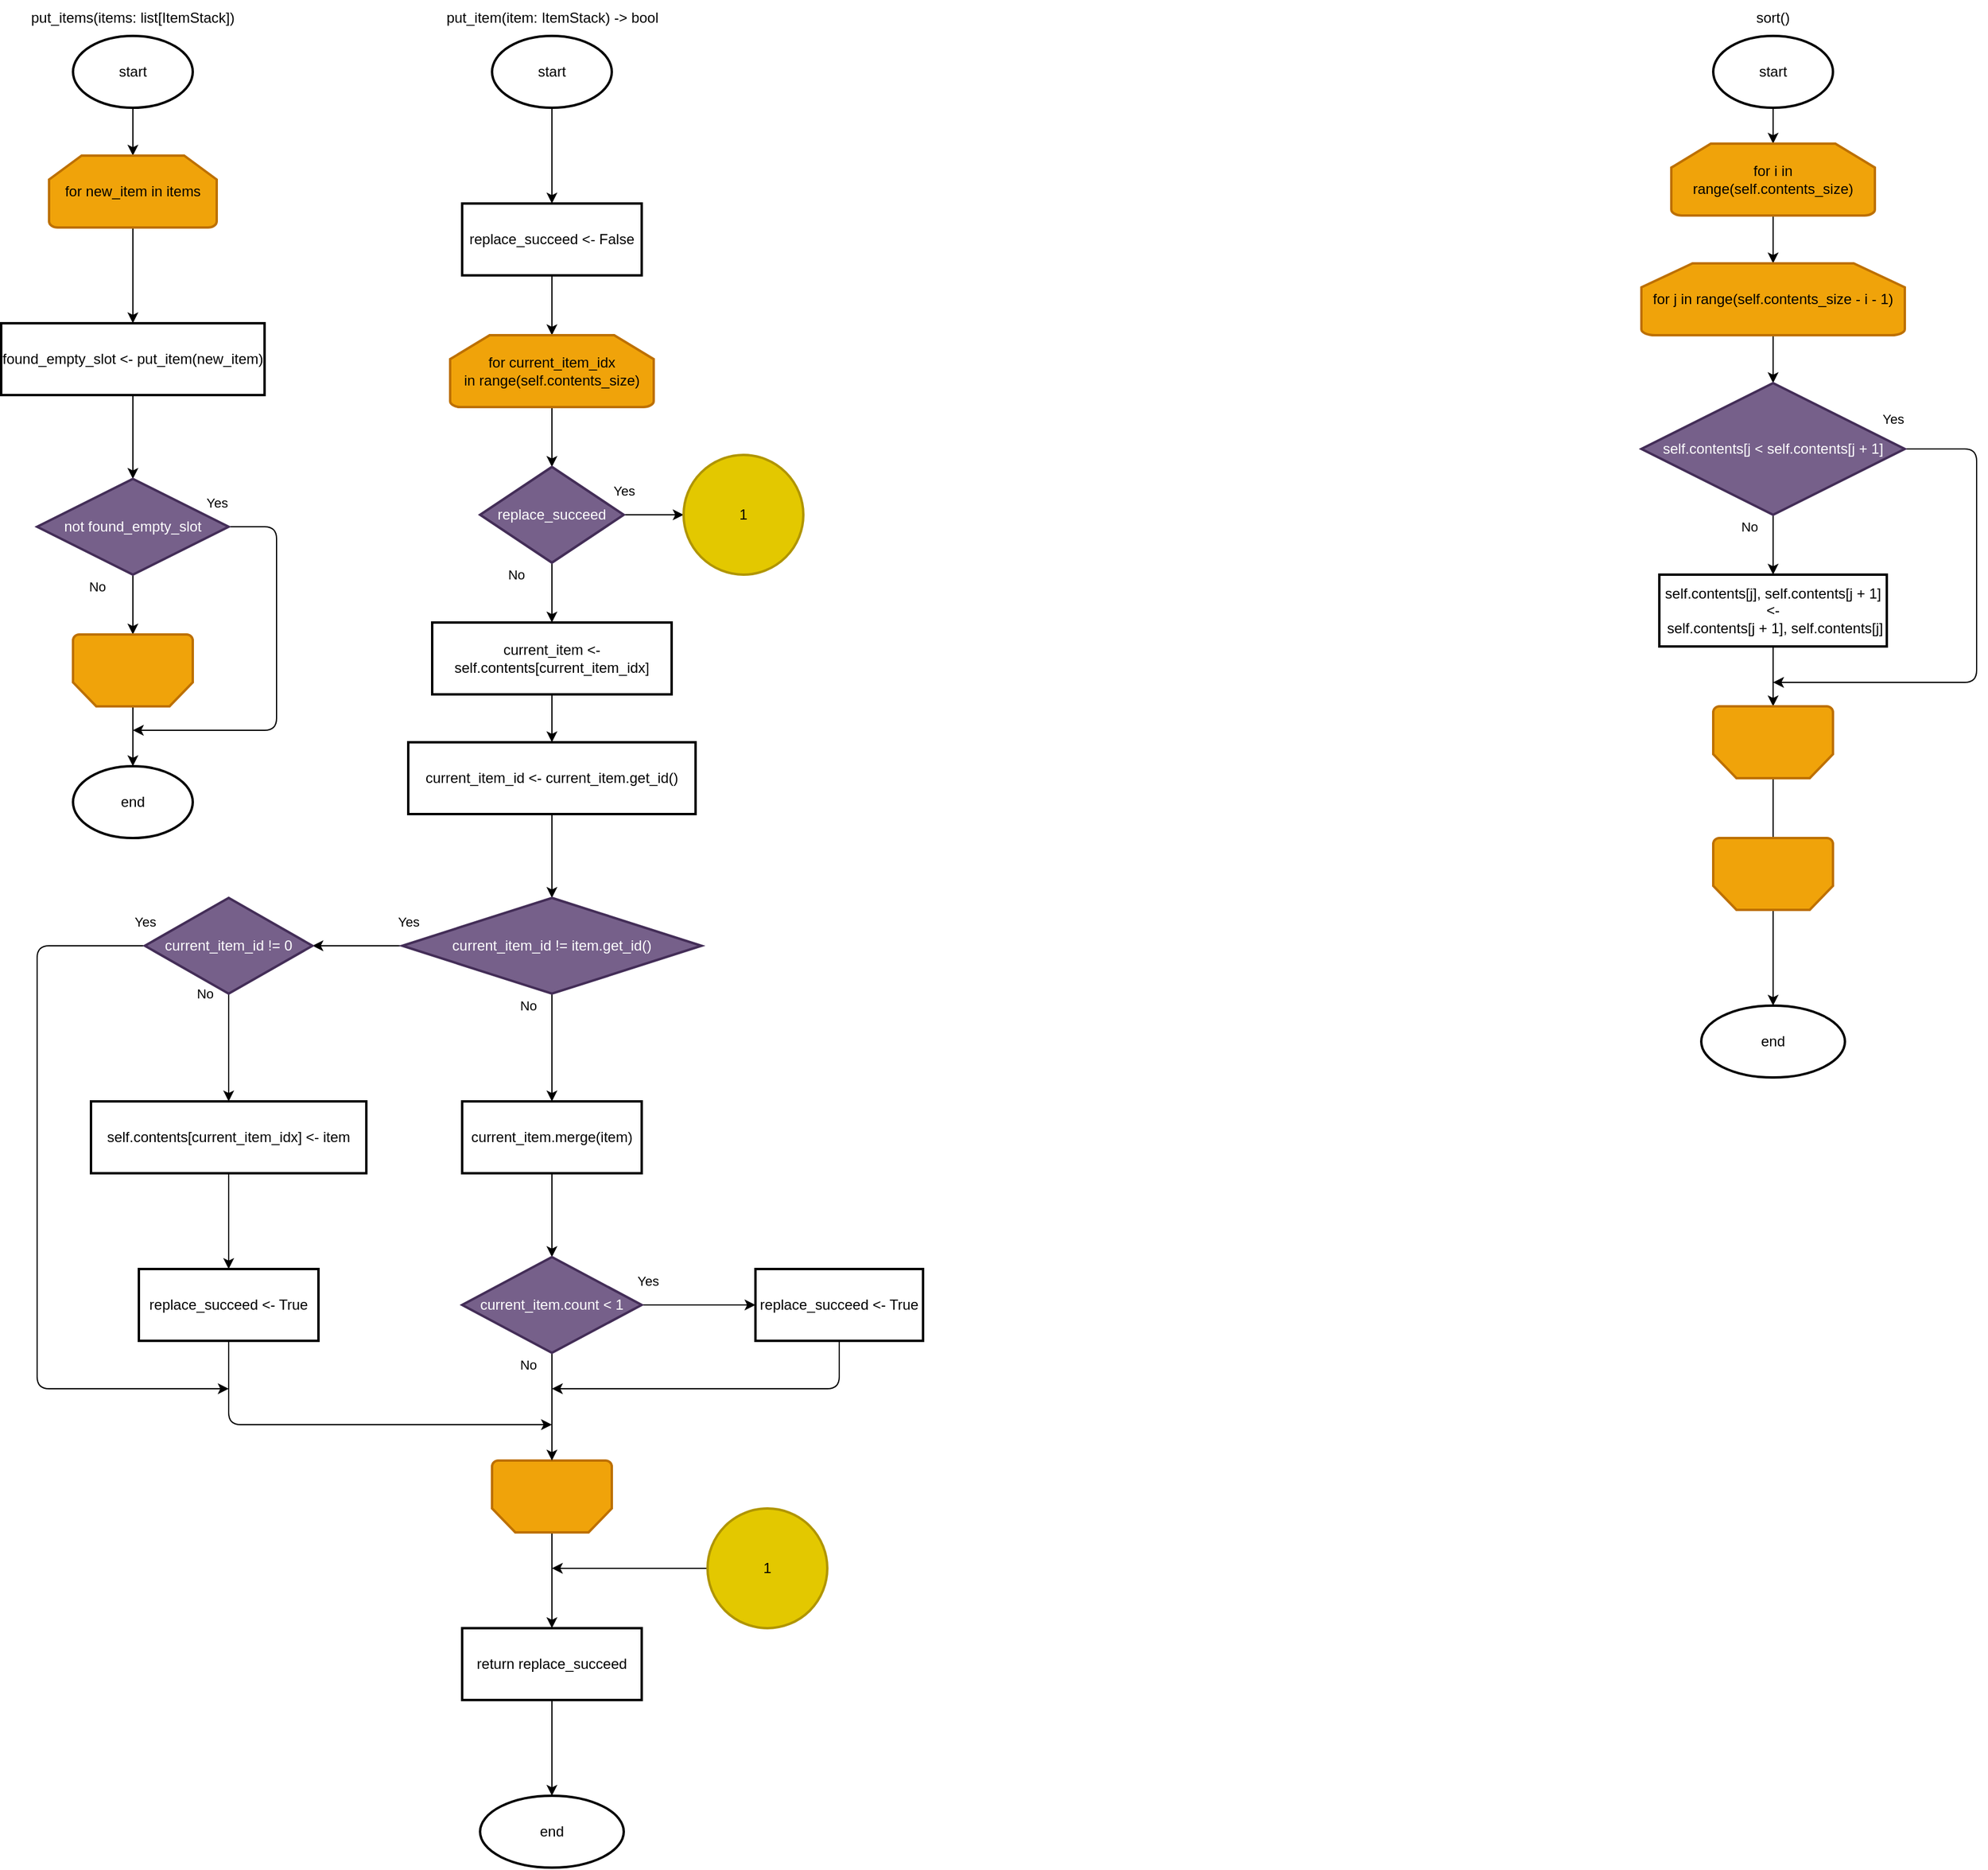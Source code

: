 <mxfile>
    <diagram id="w0V7NFNBufqjU6J19wqj" name="Page-1">
        <mxGraphModel dx="1118" dy="310" grid="1" gridSize="10" guides="1" tooltips="1" connect="1" arrows="1" fold="1" page="1" pageScale="1" pageWidth="850" pageHeight="1100" math="0" shadow="0">
            <root>
                <mxCell id="0"/>
                <mxCell id="1" parent="0"/>
                <mxCell id="75" style="edgeStyle=none;html=1;entryX=0.5;entryY=0;entryDx=0;entryDy=0;entryPerimeter=0;" parent="1" source="2" target="74" edge="1">
                    <mxGeometry relative="1" as="geometry"/>
                </mxCell>
                <mxCell id="2" value="start" style="strokeWidth=2;html=1;shape=mxgraph.flowchart.start_1;whiteSpace=wrap;" parent="1" vertex="1">
                    <mxGeometry x="80" y="80" width="100" height="60" as="geometry"/>
                </mxCell>
                <mxCell id="3" value="put_items(items: list[ItemStack])" style="text;html=1;strokeColor=none;fillColor=none;align=center;verticalAlign=middle;whiteSpace=wrap;rounded=0;" parent="1" vertex="1">
                    <mxGeometry x="35" y="50" width="190" height="30" as="geometry"/>
                </mxCell>
                <mxCell id="4" value="sort()" style="text;html=1;strokeColor=none;fillColor=none;align=center;verticalAlign=middle;whiteSpace=wrap;rounded=0;" parent="1" vertex="1">
                    <mxGeometry x="1470" y="50" width="60" height="30" as="geometry"/>
                </mxCell>
                <mxCell id="9" style="edgeStyle=none;html=1;entryX=0.5;entryY=0;entryDx=0;entryDy=0;entryPerimeter=0;" parent="1" source="5" target="6" edge="1">
                    <mxGeometry relative="1" as="geometry"/>
                </mxCell>
                <mxCell id="5" value="start" style="strokeWidth=2;html=1;shape=mxgraph.flowchart.start_1;whiteSpace=wrap;" parent="1" vertex="1">
                    <mxGeometry x="1450" y="80" width="100" height="60" as="geometry"/>
                </mxCell>
                <mxCell id="11" style="edgeStyle=none;html=1;entryX=0.5;entryY=0;entryDx=0;entryDy=0;entryPerimeter=0;" parent="1" source="6" target="10" edge="1">
                    <mxGeometry relative="1" as="geometry"/>
                </mxCell>
                <mxCell id="6" value="for i in range(self.contents_size)" style="strokeWidth=2;html=1;shape=mxgraph.flowchart.loop_limit;whiteSpace=wrap;fillColor=#f0a30a;fontColor=#000000;strokeColor=#BD7000;" parent="1" vertex="1">
                    <mxGeometry x="1415" y="170" width="170" height="60" as="geometry"/>
                </mxCell>
                <mxCell id="13" value="" style="edgeStyle=none;html=1;" parent="1" source="10" target="12" edge="1">
                    <mxGeometry relative="1" as="geometry"/>
                </mxCell>
                <mxCell id="10" value="for j in range(self.contents_size - i - 1)" style="strokeWidth=2;html=1;shape=mxgraph.flowchart.loop_limit;whiteSpace=wrap;fillColor=#f0a30a;fontColor=#000000;strokeColor=#BD7000;" parent="1" vertex="1">
                    <mxGeometry x="1390" y="270" width="220" height="60" as="geometry"/>
                </mxCell>
                <mxCell id="15" value="No" style="edgeStyle=none;html=1;" parent="1" source="12" target="14" edge="1">
                    <mxGeometry x="-0.6" y="-20" relative="1" as="geometry">
                        <mxPoint as="offset"/>
                    </mxGeometry>
                </mxCell>
                <mxCell id="20" value="Yes" style="edgeStyle=orthogonalEdgeStyle;html=1;" parent="1" source="12" edge="1">
                    <mxGeometry x="-1" y="27" relative="1" as="geometry">
                        <mxPoint x="1500" y="620" as="targetPoint"/>
                        <Array as="points">
                            <mxPoint x="1670" y="425"/>
                        </Array>
                        <mxPoint x="-10" y="2" as="offset"/>
                    </mxGeometry>
                </mxCell>
                <mxCell id="12" value="self.contents[j &amp;lt; self.contents[j + 1]" style="rhombus;whiteSpace=wrap;html=1;strokeWidth=2;fillColor=#76608a;fontColor=#ffffff;strokeColor=#432D57;" parent="1" vertex="1">
                    <mxGeometry x="1390" y="370" width="220" height="110" as="geometry"/>
                </mxCell>
                <mxCell id="17" style="edgeStyle=none;html=1;entryX=0.5;entryY=1;entryDx=0;entryDy=0;entryPerimeter=0;" parent="1" source="14" target="16" edge="1">
                    <mxGeometry relative="1" as="geometry"/>
                </mxCell>
                <mxCell id="14" value="self.contents[j], self.contents[j + 1] &amp;lt;-&lt;br&gt;&amp;nbsp;self.contents[j + 1], self.contents[j]" style="whiteSpace=wrap;html=1;strokeWidth=2;" parent="1" vertex="1">
                    <mxGeometry x="1405" y="530" width="190" height="60" as="geometry"/>
                </mxCell>
                <mxCell id="19" style="edgeStyle=none;html=1;entryX=0.5;entryY=0;entryDx=0;entryDy=0;entryPerimeter=0;" parent="1" source="16" target="18" edge="1">
                    <mxGeometry relative="1" as="geometry"/>
                </mxCell>
                <mxCell id="16" value="" style="strokeWidth=2;html=1;shape=mxgraph.flowchart.loop_limit;whiteSpace=wrap;rotation=-180;fillColor=#f0a30a;fontColor=#000000;strokeColor=#BD7000;" parent="1" vertex="1">
                    <mxGeometry x="1450" y="640" width="100" height="60" as="geometry"/>
                </mxCell>
                <mxCell id="22" value="" style="edgeStyle=orthogonalEdgeStyle;html=1;" parent="1" source="18" target="21" edge="1">
                    <mxGeometry relative="1" as="geometry"/>
                </mxCell>
                <mxCell id="18" value="" style="strokeWidth=2;html=1;shape=mxgraph.flowchart.loop_limit;whiteSpace=wrap;rotation=-180;fillColor=#f0a30a;fontColor=#000000;strokeColor=#BD7000;" parent="1" vertex="1">
                    <mxGeometry x="1450" y="750" width="100" height="60" as="geometry"/>
                </mxCell>
                <mxCell id="21" value="end" style="ellipse;whiteSpace=wrap;html=1;strokeWidth=2;" parent="1" vertex="1">
                    <mxGeometry x="1440" y="890" width="120" height="60" as="geometry"/>
                </mxCell>
                <mxCell id="57" value="" style="edgeStyle=none;html=1;" parent="1" source="54" target="56" edge="1">
                    <mxGeometry relative="1" as="geometry"/>
                </mxCell>
                <mxCell id="54" value="start" style="strokeWidth=2;html=1;shape=mxgraph.flowchart.start_1;whiteSpace=wrap;" parent="1" vertex="1">
                    <mxGeometry x="430" y="80" width="100" height="60" as="geometry"/>
                </mxCell>
                <mxCell id="55" value="put_item(item: ItemStack) -&amp;gt; bool" style="text;html=1;strokeColor=none;fillColor=none;align=center;verticalAlign=middle;whiteSpace=wrap;rounded=0;" parent="1" vertex="1">
                    <mxGeometry x="387.5" y="50" width="185" height="30" as="geometry"/>
                </mxCell>
                <mxCell id="59" style="edgeStyle=none;html=1;entryX=0.5;entryY=0;entryDx=0;entryDy=0;entryPerimeter=0;" parent="1" source="56" target="58" edge="1">
                    <mxGeometry relative="1" as="geometry"/>
                </mxCell>
                <mxCell id="56" value="replace_succeed &amp;lt;- False" style="whiteSpace=wrap;html=1;strokeWidth=2;" parent="1" vertex="1">
                    <mxGeometry x="405" y="220" width="150" height="60" as="geometry"/>
                </mxCell>
                <mxCell id="88" value="" style="edgeStyle=orthogonalEdgeStyle;html=1;" parent="1" source="58" target="87" edge="1">
                    <mxGeometry relative="1" as="geometry"/>
                </mxCell>
                <mxCell id="58" value="for current_item_idx&lt;br&gt;in range(self.contents_size)" style="strokeWidth=2;html=1;shape=mxgraph.flowchart.loop_limit;whiteSpace=wrap;fillColor=#f0a30a;fontColor=#000000;strokeColor=#BD7000;" parent="1" vertex="1">
                    <mxGeometry x="395" y="330" width="170" height="60" as="geometry"/>
                </mxCell>
                <mxCell id="95" value="" style="edgeStyle=none;html=1;" parent="1" source="60" target="94" edge="1">
                    <mxGeometry relative="1" as="geometry"/>
                </mxCell>
                <mxCell id="60" value="current_item_id &amp;lt;- current_item.get_id()" style="whiteSpace=wrap;html=1;strokeWidth=2;" parent="1" vertex="1">
                    <mxGeometry x="360" y="670" width="240" height="60" as="geometry"/>
                </mxCell>
                <mxCell id="71" value="" style="edgeStyle=none;html=1;" parent="1" source="68" target="70" edge="1">
                    <mxGeometry relative="1" as="geometry"/>
                </mxCell>
                <mxCell id="68" value="" style="strokeWidth=2;html=1;shape=mxgraph.flowchart.loop_limit;whiteSpace=wrap;rotation=-180;fillColor=#f0a30a;fontColor=#000000;strokeColor=#BD7000;" parent="1" vertex="1">
                    <mxGeometry x="430" y="1270" width="100" height="60" as="geometry"/>
                </mxCell>
                <mxCell id="73" value="" style="edgeStyle=none;html=1;" parent="1" source="70" target="72" edge="1">
                    <mxGeometry relative="1" as="geometry"/>
                </mxCell>
                <mxCell id="70" value="return replace_succeed" style="whiteSpace=wrap;html=1;strokeWidth=2;" parent="1" vertex="1">
                    <mxGeometry x="405" y="1410" width="150" height="60" as="geometry"/>
                </mxCell>
                <mxCell id="72" value="end" style="ellipse;whiteSpace=wrap;html=1;strokeWidth=2;" parent="1" vertex="1">
                    <mxGeometry x="420" y="1550" width="120" height="60" as="geometry"/>
                </mxCell>
                <mxCell id="77" value="" style="edgeStyle=none;html=1;" parent="1" source="74" target="76" edge="1">
                    <mxGeometry relative="1" as="geometry"/>
                </mxCell>
                <mxCell id="74" value="for new_item in items" style="strokeWidth=2;html=1;shape=mxgraph.flowchart.loop_limit;whiteSpace=wrap;fillColor=#f0a30a;fontColor=#000000;strokeColor=#BD7000;" parent="1" vertex="1">
                    <mxGeometry x="60" y="180" width="140" height="60" as="geometry"/>
                </mxCell>
                <mxCell id="79" value="" style="edgeStyle=none;html=1;" parent="1" source="76" target="78" edge="1">
                    <mxGeometry relative="1" as="geometry"/>
                </mxCell>
                <mxCell id="76" value="found_empty_slot &amp;lt;- put_item(new_item)" style="whiteSpace=wrap;html=1;strokeWidth=2;" parent="1" vertex="1">
                    <mxGeometry x="20" y="320" width="220" height="60" as="geometry"/>
                </mxCell>
                <mxCell id="84" value="Yes" style="edgeStyle=orthogonalEdgeStyle;html=1;" parent="1" source="78" edge="1">
                    <mxGeometry x="-1" y="22" relative="1" as="geometry">
                        <mxPoint x="130" y="660" as="targetPoint"/>
                        <Array as="points">
                            <mxPoint x="250" y="490"/>
                        </Array>
                        <mxPoint x="-10" y="2" as="offset"/>
                    </mxGeometry>
                </mxCell>
                <mxCell id="85" value="No" style="edgeStyle=orthogonalEdgeStyle;html=1;entryX=0.5;entryY=1;entryDx=0;entryDy=0;entryPerimeter=0;" parent="1" source="78" target="80" edge="1">
                    <mxGeometry x="-0.6" y="-30" relative="1" as="geometry">
                        <mxPoint as="offset"/>
                    </mxGeometry>
                </mxCell>
                <mxCell id="78" value="not found_empty_slot" style="rhombus;whiteSpace=wrap;html=1;strokeWidth=2;fillColor=#76608a;fontColor=#ffffff;strokeColor=#432D57;" parent="1" vertex="1">
                    <mxGeometry x="50" y="450" width="160" height="80" as="geometry"/>
                </mxCell>
                <mxCell id="83" style="edgeStyle=none;html=1;entryX=0.5;entryY=0;entryDx=0;entryDy=0;entryPerimeter=0;" parent="1" source="80" target="82" edge="1">
                    <mxGeometry relative="1" as="geometry"/>
                </mxCell>
                <mxCell id="80" value="" style="strokeWidth=2;html=1;shape=mxgraph.flowchart.loop_limit;whiteSpace=wrap;rotation=-180;fillColor=#f0a30a;fontColor=#000000;strokeColor=#BD7000;" parent="1" vertex="1">
                    <mxGeometry x="80" y="580" width="100" height="60" as="geometry"/>
                </mxCell>
                <mxCell id="82" value="end" style="strokeWidth=2;html=1;shape=mxgraph.flowchart.start_1;whiteSpace=wrap;" parent="1" vertex="1">
                    <mxGeometry x="80" y="690" width="100" height="60" as="geometry"/>
                </mxCell>
                <mxCell id="89" value="No" style="edgeStyle=orthogonalEdgeStyle;html=1;entryX=0.5;entryY=0;entryDx=0;entryDy=0;" parent="1" source="87" target="107" edge="1">
                    <mxGeometry x="-0.6" y="-30" relative="1" as="geometry">
                        <mxPoint as="offset"/>
                        <mxPoint x="480" y="570" as="targetPoint"/>
                    </mxGeometry>
                </mxCell>
                <mxCell id="90" value="Yes" style="edgeStyle=orthogonalEdgeStyle;html=1;entryX=0;entryY=0.5;entryDx=0;entryDy=0;entryPerimeter=0;" parent="1" source="87" target="91" edge="1">
                    <mxGeometry x="-1" y="20" relative="1" as="geometry">
                        <mxPoint x="590" y="480" as="targetPoint"/>
                        <mxPoint as="offset"/>
                    </mxGeometry>
                </mxCell>
                <mxCell id="87" value="replace_succeed" style="rhombus;whiteSpace=wrap;html=1;fillColor=#76608a;strokeColor=#432D57;fontColor=#ffffff;strokeWidth=2;" parent="1" vertex="1">
                    <mxGeometry x="420" y="440" width="120" height="80" as="geometry"/>
                </mxCell>
                <mxCell id="91" value="1" style="strokeWidth=2;html=1;shape=mxgraph.flowchart.start_2;whiteSpace=wrap;fillColor=#e3c800;fontColor=#000000;strokeColor=#B09500;" parent="1" vertex="1">
                    <mxGeometry x="590" y="430" width="100" height="100" as="geometry"/>
                </mxCell>
                <mxCell id="93" style="edgeStyle=orthogonalEdgeStyle;html=1;" parent="1" source="92" edge="1">
                    <mxGeometry relative="1" as="geometry">
                        <mxPoint x="480" y="1360" as="targetPoint"/>
                    </mxGeometry>
                </mxCell>
                <mxCell id="92" value="1" style="strokeWidth=2;html=1;shape=mxgraph.flowchart.start_2;whiteSpace=wrap;fillColor=#e3c800;fontColor=#000000;strokeColor=#B09500;" parent="1" vertex="1">
                    <mxGeometry x="610" y="1310" width="100" height="100" as="geometry"/>
                </mxCell>
                <mxCell id="136" value="Yes" style="edgeStyle=none;html=1;entryX=1;entryY=0.5;entryDx=0;entryDy=0;" parent="1" source="94" target="96" edge="1">
                    <mxGeometry x="-1" y="-21" relative="1" as="geometry">
                        <mxPoint x="5" y="1" as="offset"/>
                    </mxGeometry>
                </mxCell>
                <mxCell id="141" value="No" style="edgeStyle=none;html=1;" edge="1" parent="1" source="94" target="140">
                    <mxGeometry x="-0.778" y="-20" relative="1" as="geometry">
                        <mxPoint as="offset"/>
                    </mxGeometry>
                </mxCell>
                <mxCell id="94" value="current_item_id != item.get_id()" style="rhombus;whiteSpace=wrap;html=1;strokeWidth=2;fillColor=#76608a;fontColor=#ffffff;strokeColor=#432D57;" parent="1" vertex="1">
                    <mxGeometry x="355" y="800" width="250" height="80" as="geometry"/>
                </mxCell>
                <mxCell id="99" value="No" style="edgeStyle=none;html=1;" parent="1" source="96" target="98" edge="1">
                    <mxGeometry x="-1" y="-20" relative="1" as="geometry">
                        <mxPoint as="offset"/>
                    </mxGeometry>
                </mxCell>
                <mxCell id="104" value="Yes" style="edgeStyle=orthogonalEdgeStyle;html=1;" parent="1" source="96" edge="1">
                    <mxGeometry x="-1" y="-20" relative="1" as="geometry">
                        <mxPoint x="210" y="1210" as="targetPoint"/>
                        <Array as="points">
                            <mxPoint x="50" y="840"/>
                        </Array>
                        <mxPoint as="offset"/>
                    </mxGeometry>
                </mxCell>
                <mxCell id="96" value="current_item_id != 0" style="rhombus;whiteSpace=wrap;html=1;strokeWidth=2;fillColor=#76608a;fontColor=#ffffff;strokeColor=#432D57;" parent="1" vertex="1">
                    <mxGeometry x="140" y="800" width="140" height="80" as="geometry"/>
                </mxCell>
                <mxCell id="101" value="" style="edgeStyle=none;html=1;" parent="1" source="98" target="100" edge="1">
                    <mxGeometry relative="1" as="geometry"/>
                </mxCell>
                <mxCell id="98" value="self.contents[current_item_idx] &amp;lt;- item" style="whiteSpace=wrap;html=1;strokeWidth=2;" parent="1" vertex="1">
                    <mxGeometry x="95" y="970" width="230" height="60" as="geometry"/>
                </mxCell>
                <mxCell id="139" style="edgeStyle=orthogonalEdgeStyle;html=1;" parent="1" source="100" edge="1">
                    <mxGeometry relative="1" as="geometry">
                        <mxPoint x="480" y="1240" as="targetPoint"/>
                        <Array as="points">
                            <mxPoint x="210" y="1240"/>
                            <mxPoint x="480" y="1240"/>
                        </Array>
                    </mxGeometry>
                </mxCell>
                <mxCell id="100" value="replace_succeed &amp;lt;- True" style="whiteSpace=wrap;html=1;strokeWidth=2;" parent="1" vertex="1">
                    <mxGeometry x="135" y="1110" width="150" height="60" as="geometry"/>
                </mxCell>
                <mxCell id="109" style="edgeStyle=none;html=1;entryX=0.5;entryY=0;entryDx=0;entryDy=0;" parent="1" source="107" target="60" edge="1">
                    <mxGeometry relative="1" as="geometry"/>
                </mxCell>
                <mxCell id="107" value="current_item &amp;lt;- self.contents[current_item_idx]" style="whiteSpace=wrap;html=1;strokeWidth=2;" parent="1" vertex="1">
                    <mxGeometry x="380" y="570" width="200" height="60" as="geometry"/>
                </mxCell>
                <mxCell id="143" value="" style="edgeStyle=none;html=1;" edge="1" parent="1" source="140" target="142">
                    <mxGeometry relative="1" as="geometry"/>
                </mxCell>
                <mxCell id="140" value="current_item.merge(item)" style="whiteSpace=wrap;html=1;strokeWidth=2;" vertex="1" parent="1">
                    <mxGeometry x="405" y="970" width="150" height="60" as="geometry"/>
                </mxCell>
                <mxCell id="145" value="Yes" style="edgeStyle=none;html=1;" edge="1" parent="1" source="142" target="144">
                    <mxGeometry x="-0.895" y="20" relative="1" as="geometry">
                        <mxPoint as="offset"/>
                    </mxGeometry>
                </mxCell>
                <mxCell id="146" value="No" style="edgeStyle=none;html=1;entryX=0.5;entryY=1;entryDx=0;entryDy=0;entryPerimeter=0;" edge="1" parent="1" source="142" target="68">
                    <mxGeometry x="-0.778" y="-20" relative="1" as="geometry">
                        <mxPoint x="480" y="1460" as="targetPoint"/>
                        <mxPoint as="offset"/>
                    </mxGeometry>
                </mxCell>
                <mxCell id="142" value="current_item.count &amp;lt; 1" style="rhombus;whiteSpace=wrap;html=1;strokeWidth=2;fillColor=#76608a;fontColor=#ffffff;strokeColor=#432D57;" vertex="1" parent="1">
                    <mxGeometry x="405" y="1100" width="150" height="80" as="geometry"/>
                </mxCell>
                <mxCell id="147" style="edgeStyle=none;html=1;" edge="1" parent="1" source="144">
                    <mxGeometry relative="1" as="geometry">
                        <mxPoint x="480" y="1210" as="targetPoint"/>
                        <Array as="points">
                            <mxPoint x="720" y="1210"/>
                        </Array>
                    </mxGeometry>
                </mxCell>
                <mxCell id="144" value="replace_succeed &amp;lt;- True" style="whiteSpace=wrap;html=1;strokeWidth=2;" vertex="1" parent="1">
                    <mxGeometry x="650" y="1110" width="140" height="60" as="geometry"/>
                </mxCell>
            </root>
        </mxGraphModel>
    </diagram>
</mxfile>